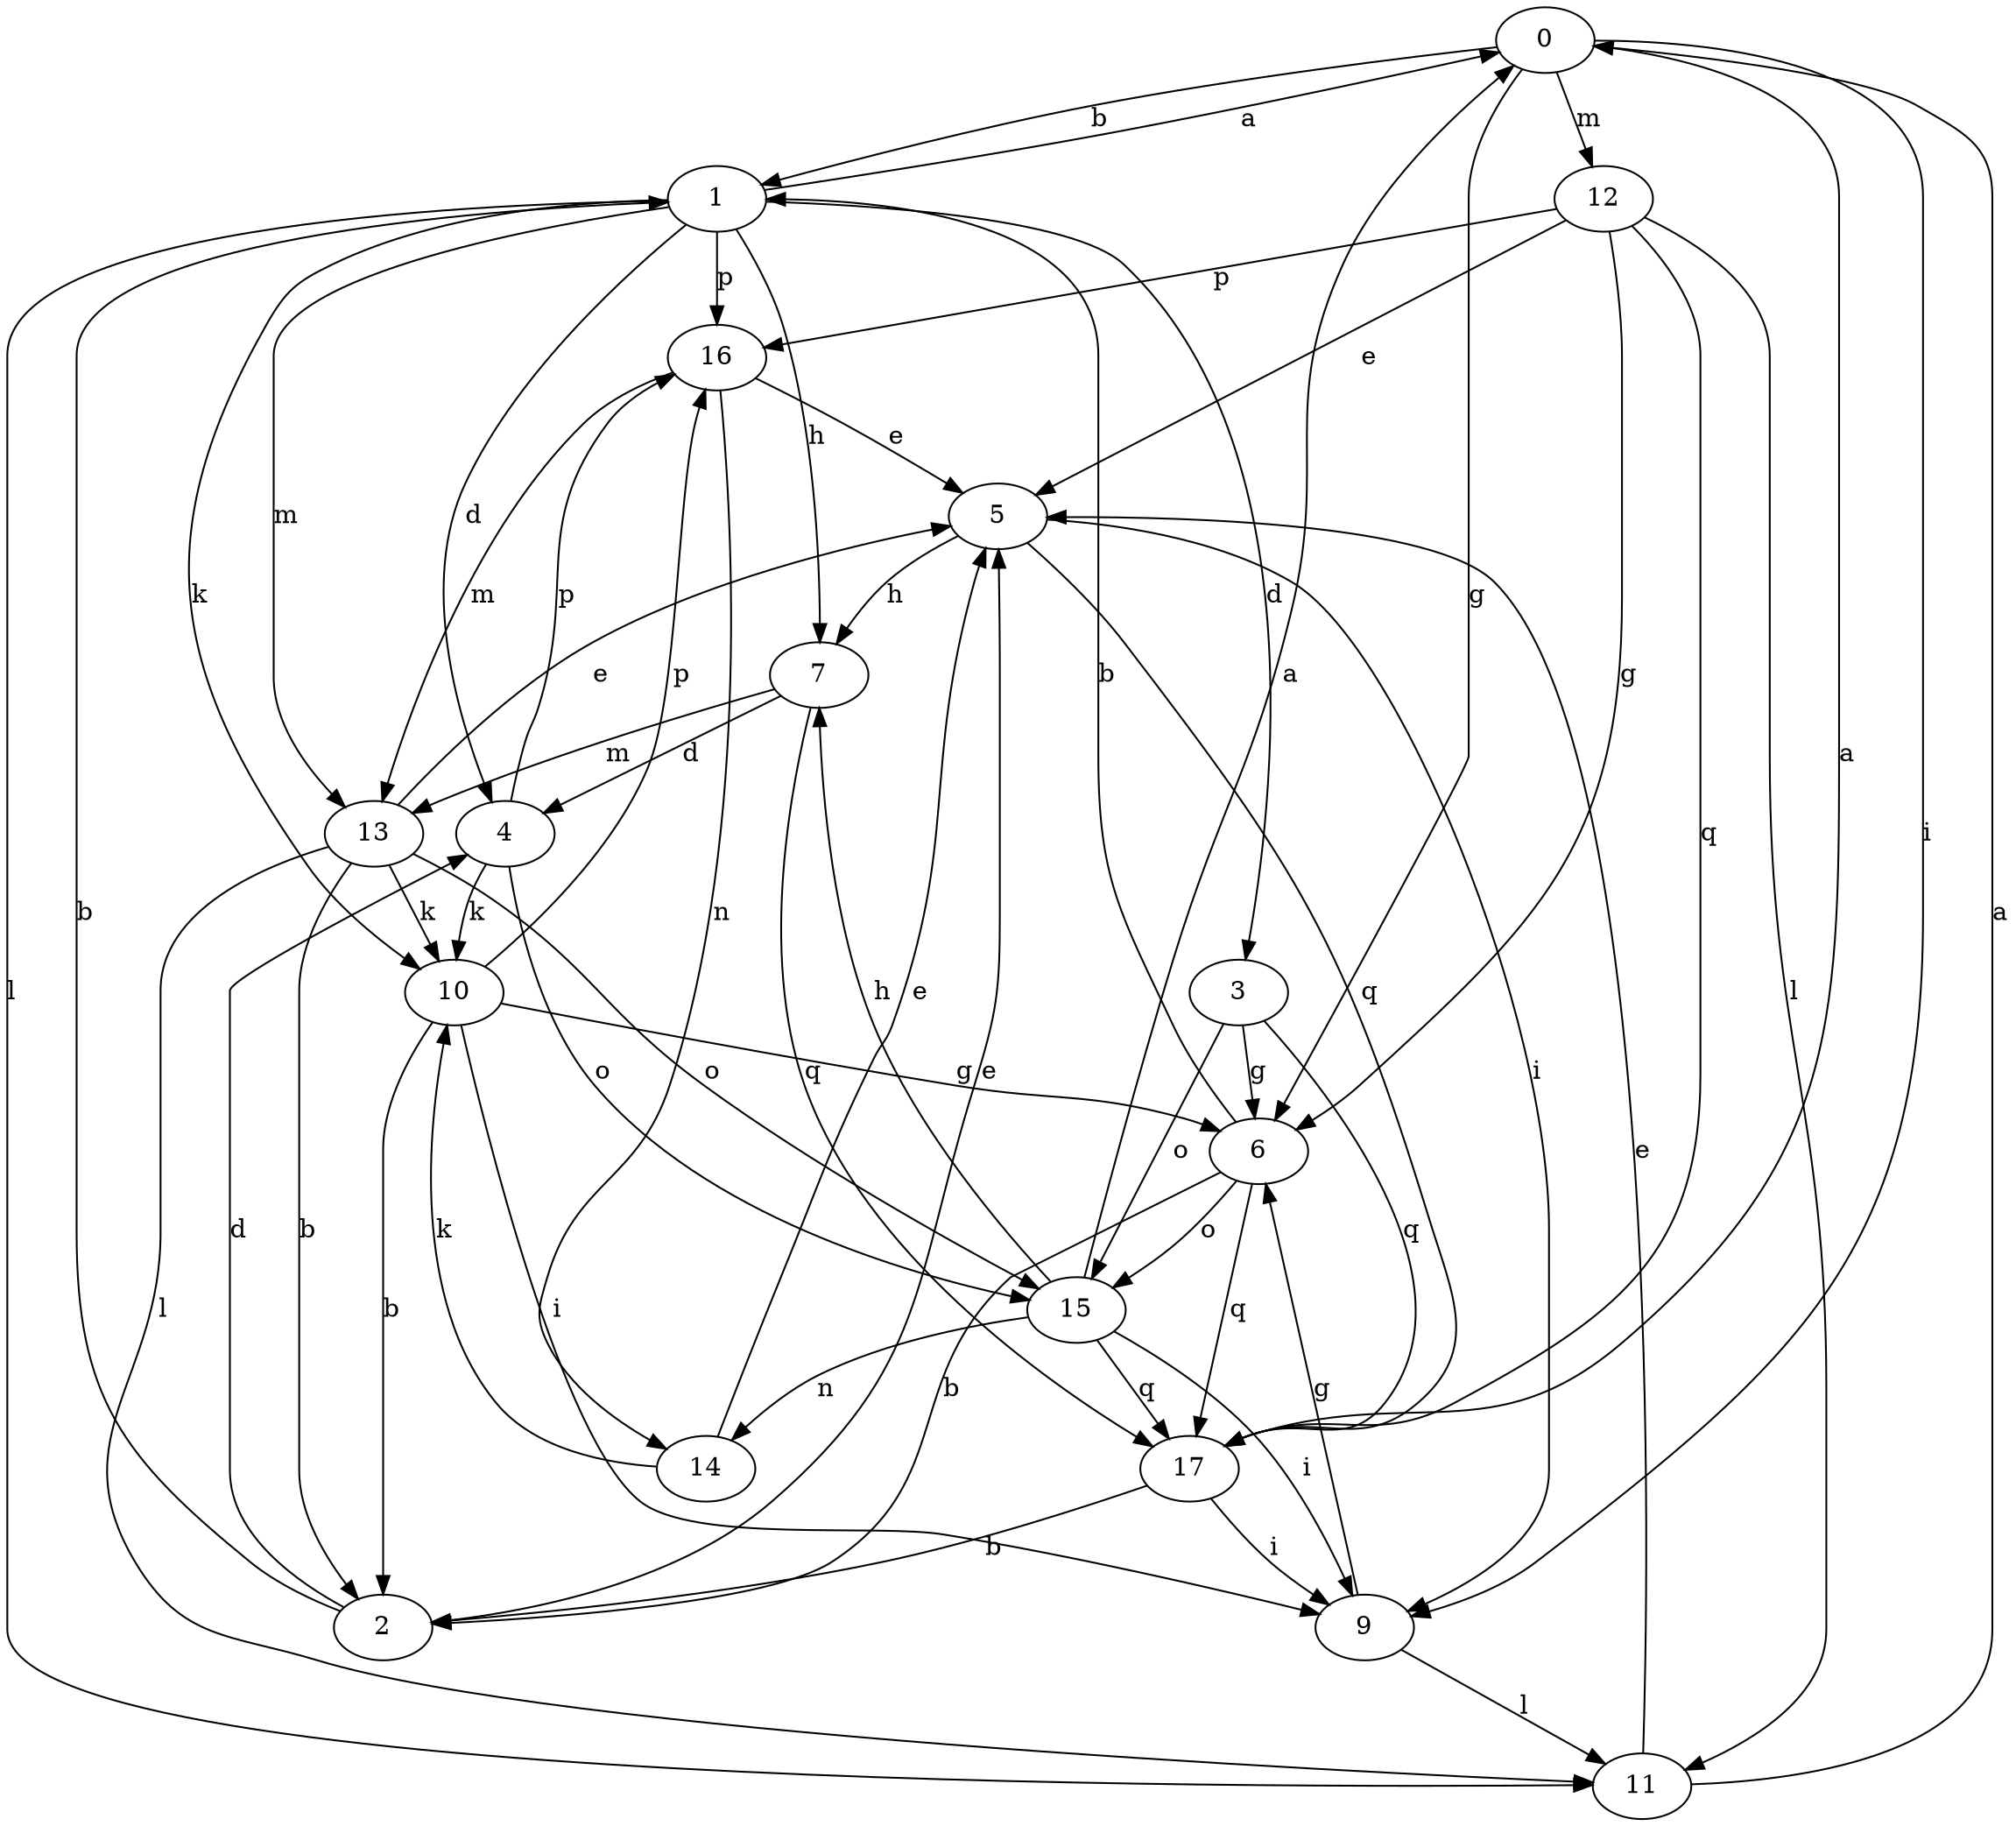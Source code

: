 strict digraph  {
0;
1;
2;
3;
4;
5;
6;
7;
9;
10;
11;
12;
13;
14;
15;
16;
17;
0 -> 1  [label=b];
0 -> 6  [label=g];
0 -> 9  [label=i];
0 -> 12  [label=m];
1 -> 0  [label=a];
1 -> 3  [label=d];
1 -> 4  [label=d];
1 -> 7  [label=h];
1 -> 10  [label=k];
1 -> 11  [label=l];
1 -> 13  [label=m];
1 -> 16  [label=p];
2 -> 1  [label=b];
2 -> 4  [label=d];
2 -> 5  [label=e];
3 -> 6  [label=g];
3 -> 15  [label=o];
3 -> 17  [label=q];
4 -> 10  [label=k];
4 -> 15  [label=o];
4 -> 16  [label=p];
5 -> 7  [label=h];
5 -> 9  [label=i];
5 -> 17  [label=q];
6 -> 1  [label=b];
6 -> 2  [label=b];
6 -> 15  [label=o];
6 -> 17  [label=q];
7 -> 4  [label=d];
7 -> 13  [label=m];
7 -> 17  [label=q];
9 -> 6  [label=g];
9 -> 11  [label=l];
10 -> 2  [label=b];
10 -> 6  [label=g];
10 -> 9  [label=i];
10 -> 16  [label=p];
11 -> 0  [label=a];
11 -> 5  [label=e];
12 -> 5  [label=e];
12 -> 6  [label=g];
12 -> 11  [label=l];
12 -> 16  [label=p];
12 -> 17  [label=q];
13 -> 2  [label=b];
13 -> 5  [label=e];
13 -> 10  [label=k];
13 -> 11  [label=l];
13 -> 15  [label=o];
14 -> 5  [label=e];
14 -> 10  [label=k];
15 -> 0  [label=a];
15 -> 7  [label=h];
15 -> 9  [label=i];
15 -> 14  [label=n];
15 -> 17  [label=q];
16 -> 5  [label=e];
16 -> 13  [label=m];
16 -> 14  [label=n];
17 -> 0  [label=a];
17 -> 2  [label=b];
17 -> 9  [label=i];
}

